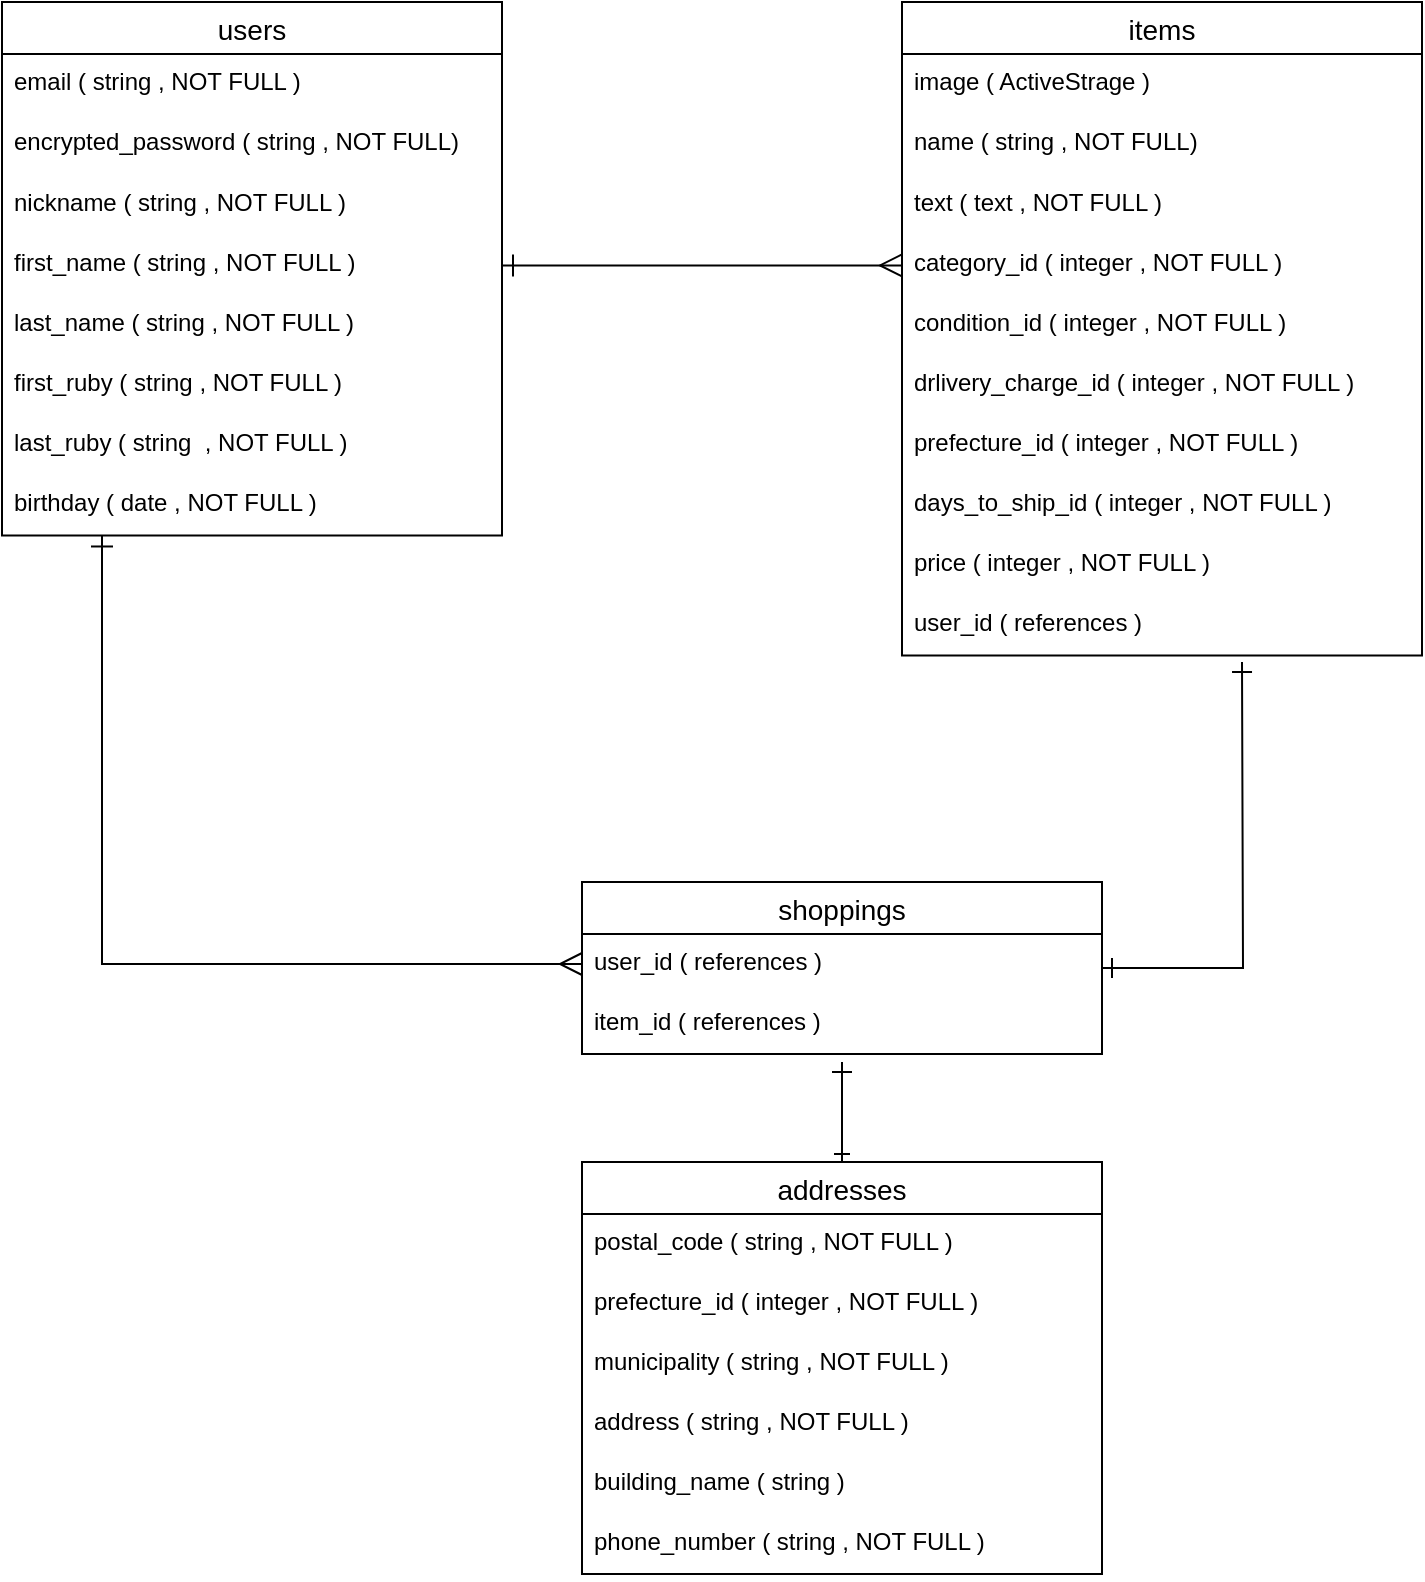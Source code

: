 <mxfile>
    <diagram id="P1IjmB-iVDYsJ3iyyFRG" name="ページ1">
        <mxGraphModel dx="726" dy="680" grid="1" gridSize="10" guides="1" tooltips="1" connect="1" arrows="1" fold="1" page="1" pageScale="1" pageWidth="827" pageHeight="1169" background="none" math="0" shadow="0">
            <root>
                <mxCell id="0"/>
                <mxCell id="1" parent="0"/>
                <mxCell id="59" style="edgeStyle=orthogonalEdgeStyle;rounded=0;orthogonalLoop=1;jettySize=auto;html=1;startArrow=ERone;startFill=0;startSize=9;endArrow=ERmany;endFill=0;endSize=9;entryX=0;entryY=0.5;entryDx=0;entryDy=0;" parent="1" source="15" edge="1" target="70">
                    <mxGeometry relative="1" as="geometry">
                        <mxPoint x="240" y="540" as="targetPoint"/>
                        <Array as="points">
                            <mxPoint x="80" y="521"/>
                        </Array>
                    </mxGeometry>
                </mxCell>
                <mxCell id="15" value="users" style="swimlane;fontStyle=0;childLayout=stackLayout;horizontal=1;startSize=26;horizontalStack=0;resizeParent=1;resizeParentMax=0;resizeLast=0;collapsible=1;marginBottom=0;align=center;fontSize=14;" parent="1" vertex="1">
                    <mxGeometry x="30" y="40" width="250" height="266.74" as="geometry">
                        <mxRectangle x="30" y="100" width="70" height="26" as="alternateBounds"/>
                    </mxGeometry>
                </mxCell>
                <mxCell id="16" value="email ( string , NOT FULL )" style="text;strokeColor=none;fillColor=none;spacingLeft=4;spacingRight=4;overflow=hidden;rotatable=0;points=[[0,0.5],[1,0.5]];portConstraint=eastwest;fontSize=12;" parent="15" vertex="1">
                    <mxGeometry y="26" width="250" height="30" as="geometry"/>
                </mxCell>
                <mxCell id="17" value="encrypted_password ( string , NOT FULL)" style="text;strokeColor=none;fillColor=none;spacingLeft=4;spacingRight=4;overflow=hidden;rotatable=0;points=[[0,0.5],[1,0.5]];portConstraint=eastwest;fontSize=12;aspect=fixed;" parent="15" vertex="1">
                    <mxGeometry y="56" width="250" height="30.74" as="geometry"/>
                </mxCell>
                <mxCell id="23" value="nickname ( string , NOT FULL )" style="text;strokeColor=none;fillColor=none;spacingLeft=4;spacingRight=4;overflow=hidden;rotatable=0;points=[[0,0.5],[1,0.5]];portConstraint=eastwest;fontSize=12;" parent="15" vertex="1">
                    <mxGeometry y="86.74" width="250" height="30" as="geometry"/>
                </mxCell>
                <mxCell id="28" value="first_name ( string , NOT FULL )" style="text;strokeColor=none;fillColor=none;spacingLeft=4;spacingRight=4;overflow=hidden;rotatable=0;points=[[0,0.5],[1,0.5]];portConstraint=eastwest;fontSize=12;" parent="15" vertex="1">
                    <mxGeometry y="116.74" width="250" height="30" as="geometry"/>
                </mxCell>
                <mxCell id="27" value="last_name ( string , NOT FULL )" style="text;strokeColor=none;fillColor=none;spacingLeft=4;spacingRight=4;overflow=hidden;rotatable=0;points=[[0,0.5],[1,0.5]];portConstraint=eastwest;fontSize=12;" parent="15" vertex="1">
                    <mxGeometry y="146.74" width="250" height="30" as="geometry"/>
                </mxCell>
                <mxCell id="61" value="first_ruby ( string , NOT FULL )" style="text;strokeColor=none;fillColor=none;spacingLeft=4;spacingRight=4;overflow=hidden;rotatable=0;points=[[0,0.5],[1,0.5]];portConstraint=eastwest;fontSize=12;" parent="15" vertex="1">
                    <mxGeometry y="176.74" width="250" height="30" as="geometry"/>
                </mxCell>
                <mxCell id="60" value="last_ruby ( string  , NOT FULL )" style="text;strokeColor=none;fillColor=none;spacingLeft=4;spacingRight=4;overflow=hidden;rotatable=0;points=[[0,0.5],[1,0.5]];portConstraint=eastwest;fontSize=12;" parent="15" vertex="1">
                    <mxGeometry y="206.74" width="250" height="30" as="geometry"/>
                </mxCell>
                <mxCell id="25" value="birthday ( date , NOT FULL )" style="text;strokeColor=none;fillColor=none;spacingLeft=4;spacingRight=4;overflow=hidden;rotatable=0;points=[[0,0.5],[1,0.5]];portConstraint=eastwest;fontSize=12;" parent="15" vertex="1">
                    <mxGeometry y="236.74" width="250" height="30" as="geometry"/>
                </mxCell>
                <mxCell id="29" value="items" style="swimlane;fontStyle=0;childLayout=stackLayout;horizontal=1;startSize=26;horizontalStack=0;resizeParent=1;resizeParentMax=0;resizeLast=0;collapsible=1;marginBottom=0;align=center;fontSize=14;" parent="1" vertex="1">
                    <mxGeometry x="480" y="40" width="260" height="326.74" as="geometry">
                        <mxRectangle x="30" y="100" width="70" height="26" as="alternateBounds"/>
                    </mxGeometry>
                </mxCell>
                <mxCell id="30" value="image ( ActiveStrage )" style="text;strokeColor=none;spacingLeft=4;spacingRight=4;overflow=hidden;rotatable=0;points=[[0,0.5],[1,0.5]];portConstraint=eastwest;fontSize=12;" parent="29" vertex="1">
                    <mxGeometry y="26" width="260" height="30" as="geometry"/>
                </mxCell>
                <mxCell id="31" value="name ( string , NOT FULL)" style="text;strokeColor=none;fillColor=none;spacingLeft=4;spacingRight=4;overflow=hidden;rotatable=0;points=[[0,0.5],[1,0.5]];portConstraint=eastwest;fontSize=12;aspect=fixed;shadow=0;sketch=0;rounded=0;glass=0;" parent="29" vertex="1">
                    <mxGeometry y="56" width="260" height="30.74" as="geometry"/>
                </mxCell>
                <mxCell id="32" value="text ( text , NOT FULL )" style="text;strokeColor=none;fillColor=none;spacingLeft=4;spacingRight=4;overflow=hidden;rotatable=0;points=[[0,0.5],[1,0.5]];portConstraint=eastwest;fontSize=12;labelBackgroundColor=none;" parent="29" vertex="1">
                    <mxGeometry y="86.74" width="260" height="30" as="geometry"/>
                </mxCell>
                <mxCell id="33" value="category_id ( integer , NOT FULL )" style="text;strokeColor=none;fillColor=none;spacingLeft=4;spacingRight=4;overflow=hidden;rotatable=0;points=[[0,0.5],[1,0.5]];portConstraint=eastwest;fontSize=12;" parent="29" vertex="1">
                    <mxGeometry y="116.74" width="260" height="30" as="geometry"/>
                </mxCell>
                <mxCell id="34" value="condition_id ( integer , NOT FULL )" style="text;strokeColor=none;fillColor=none;spacingLeft=4;spacingRight=4;overflow=hidden;rotatable=0;points=[[0,0.5],[1,0.5]];portConstraint=eastwest;fontSize=12;" parent="29" vertex="1">
                    <mxGeometry y="146.74" width="260" height="30" as="geometry"/>
                </mxCell>
                <mxCell id="35" value="drlivery_charge_id ( integer , NOT FULL )" style="text;strokeColor=none;fillColor=none;spacingLeft=4;spacingRight=4;overflow=hidden;rotatable=0;points=[[0,0.5],[1,0.5]];portConstraint=eastwest;fontSize=12;" parent="29" vertex="1">
                    <mxGeometry y="176.74" width="260" height="30" as="geometry"/>
                </mxCell>
                <mxCell id="36" value="prefecture_id ( integer , NOT FULL )" style="text;strokeColor=none;fillColor=none;spacingLeft=4;spacingRight=4;overflow=hidden;rotatable=0;points=[[0,0.5],[1,0.5]];portConstraint=eastwest;fontSize=12;" parent="29" vertex="1">
                    <mxGeometry y="206.74" width="260" height="30" as="geometry"/>
                </mxCell>
                <mxCell id="39" value="days_to_ship_id ( integer , NOT FULL )" style="text;strokeColor=none;fillColor=none;spacingLeft=4;spacingRight=4;overflow=hidden;rotatable=0;points=[[0,0.5],[1,0.5]];portConstraint=eastwest;fontSize=12;" parent="29" vertex="1">
                    <mxGeometry y="236.74" width="260" height="30" as="geometry"/>
                </mxCell>
                <mxCell id="38" value="price ( integer , NOT FULL )" style="text;strokeColor=none;fillColor=none;spacingLeft=4;spacingRight=4;overflow=hidden;rotatable=0;points=[[0,0.5],[1,0.5]];portConstraint=eastwest;fontSize=12;" parent="29" vertex="1">
                    <mxGeometry y="266.74" width="260" height="30" as="geometry"/>
                </mxCell>
                <mxCell id="37" value="user_id ( references )" style="text;strokeColor=none;fillColor=none;spacingLeft=4;spacingRight=4;overflow=hidden;rotatable=0;points=[[0,0.5],[1,0.5]];portConstraint=eastwest;fontSize=12;" parent="29" vertex="1">
                    <mxGeometry y="296.74" width="260" height="30" as="geometry"/>
                </mxCell>
                <mxCell id="75" style="edgeStyle=orthogonalEdgeStyle;rounded=0;orthogonalLoop=1;jettySize=auto;html=1;startArrow=ERone;startFill=0;endArrow=ERone;endFill=0;endSize=8;" edge="1" parent="1" source="40">
                    <mxGeometry relative="1" as="geometry">
                        <mxPoint x="450" y="570" as="targetPoint"/>
                    </mxGeometry>
                </mxCell>
                <mxCell id="40" value="addresses" style="swimlane;fontStyle=0;childLayout=stackLayout;horizontal=1;startSize=26;horizontalStack=0;resizeParent=1;resizeParentMax=0;resizeLast=0;collapsible=1;marginBottom=0;align=center;fontSize=14;" vertex="1" parent="1">
                    <mxGeometry x="320" y="620" width="260" height="206" as="geometry">
                        <mxRectangle x="30" y="100" width="70" height="26" as="alternateBounds"/>
                    </mxGeometry>
                </mxCell>
                <mxCell id="45" value="postal_code ( string , NOT FULL )" style="text;strokeColor=none;fillColor=none;spacingLeft=4;spacingRight=4;overflow=hidden;rotatable=0;points=[[0,0.5],[1,0.5]];portConstraint=eastwest;fontSize=12;" vertex="1" parent="40">
                    <mxGeometry y="26" width="260" height="30" as="geometry"/>
                </mxCell>
                <mxCell id="46" value="prefecture_id ( integer , NOT FULL )" style="text;strokeColor=none;fillColor=none;spacingLeft=4;spacingRight=4;overflow=hidden;rotatable=0;points=[[0,0.5],[1,0.5]];portConstraint=eastwest;fontSize=12;" vertex="1" parent="40">
                    <mxGeometry y="56" width="260" height="30" as="geometry"/>
                </mxCell>
                <mxCell id="47" value="municipality ( string , NOT FULL )" style="text;strokeColor=none;fillColor=none;spacingLeft=4;spacingRight=4;overflow=hidden;rotatable=0;points=[[0,0.5],[1,0.5]];portConstraint=eastwest;fontSize=12;" vertex="1" parent="40">
                    <mxGeometry y="86" width="260" height="30" as="geometry"/>
                </mxCell>
                <mxCell id="48" value="address ( string , NOT FULL )" style="text;strokeColor=none;fillColor=none;spacingLeft=4;spacingRight=4;overflow=hidden;rotatable=0;points=[[0,0.5],[1,0.5]];portConstraint=eastwest;fontSize=12;" vertex="1" parent="40">
                    <mxGeometry y="116" width="260" height="30" as="geometry"/>
                </mxCell>
                <mxCell id="49" value="building_name ( string )" style="text;strokeColor=none;fillColor=none;spacingLeft=4;spacingRight=4;overflow=hidden;rotatable=0;points=[[0,0.5],[1,0.5]];portConstraint=eastwest;fontSize=12;" vertex="1" parent="40">
                    <mxGeometry y="146" width="260" height="30" as="geometry"/>
                </mxCell>
                <mxCell id="54" value="phone_number ( string , NOT FULL )" style="text;strokeColor=none;fillColor=none;spacingLeft=4;spacingRight=4;overflow=hidden;rotatable=0;points=[[0,0.5],[1,0.5]];portConstraint=eastwest;fontSize=12;" vertex="1" parent="40">
                    <mxGeometry y="176" width="260" height="30" as="geometry"/>
                </mxCell>
                <mxCell id="57" style="edgeStyle=orthogonalEdgeStyle;rounded=0;orthogonalLoop=1;jettySize=auto;html=1;exitX=1;exitY=0.5;exitDx=0;exitDy=0;entryX=0;entryY=0.5;entryDx=0;entryDy=0;startArrow=ERone;startFill=0;endArrow=ERmany;endFill=0;endSize=9;startSize=9;" edge="1" parent="1" source="28" target="33">
                    <mxGeometry relative="1" as="geometry"/>
                </mxCell>
                <mxCell id="72" style="edgeStyle=orthogonalEdgeStyle;rounded=0;orthogonalLoop=1;jettySize=auto;html=1;endSize=8;startSize=8;endArrow=ERone;endFill=0;startArrow=ERone;startFill=0;" edge="1" parent="1" source="63">
                    <mxGeometry relative="1" as="geometry">
                        <mxPoint x="650" y="370" as="targetPoint"/>
                    </mxGeometry>
                </mxCell>
                <mxCell id="63" value="shoppings" style="swimlane;fontStyle=0;childLayout=stackLayout;horizontal=1;startSize=26;horizontalStack=0;resizeParent=1;resizeParentMax=0;resizeLast=0;collapsible=1;marginBottom=0;align=center;fontSize=14;" vertex="1" parent="1">
                    <mxGeometry x="320" y="480" width="260" height="86" as="geometry">
                        <mxRectangle x="30" y="100" width="70" height="26" as="alternateBounds"/>
                    </mxGeometry>
                </mxCell>
                <mxCell id="70" value="user_id ( references )" style="text;strokeColor=none;fillColor=none;spacingLeft=4;spacingRight=4;overflow=hidden;rotatable=0;points=[[0,0.5],[1,0.5]];portConstraint=eastwest;fontSize=12;" vertex="1" parent="63">
                    <mxGeometry y="26" width="260" height="30" as="geometry"/>
                </mxCell>
                <mxCell id="71" value="item_id ( references )" style="text;strokeColor=none;fillColor=none;spacingLeft=4;spacingRight=4;overflow=hidden;rotatable=0;points=[[0,0.5],[1,0.5]];portConstraint=eastwest;fontSize=12;" vertex="1" parent="63">
                    <mxGeometry y="56" width="260" height="30" as="geometry"/>
                </mxCell>
            </root>
        </mxGraphModel>
    </diagram>
</mxfile>